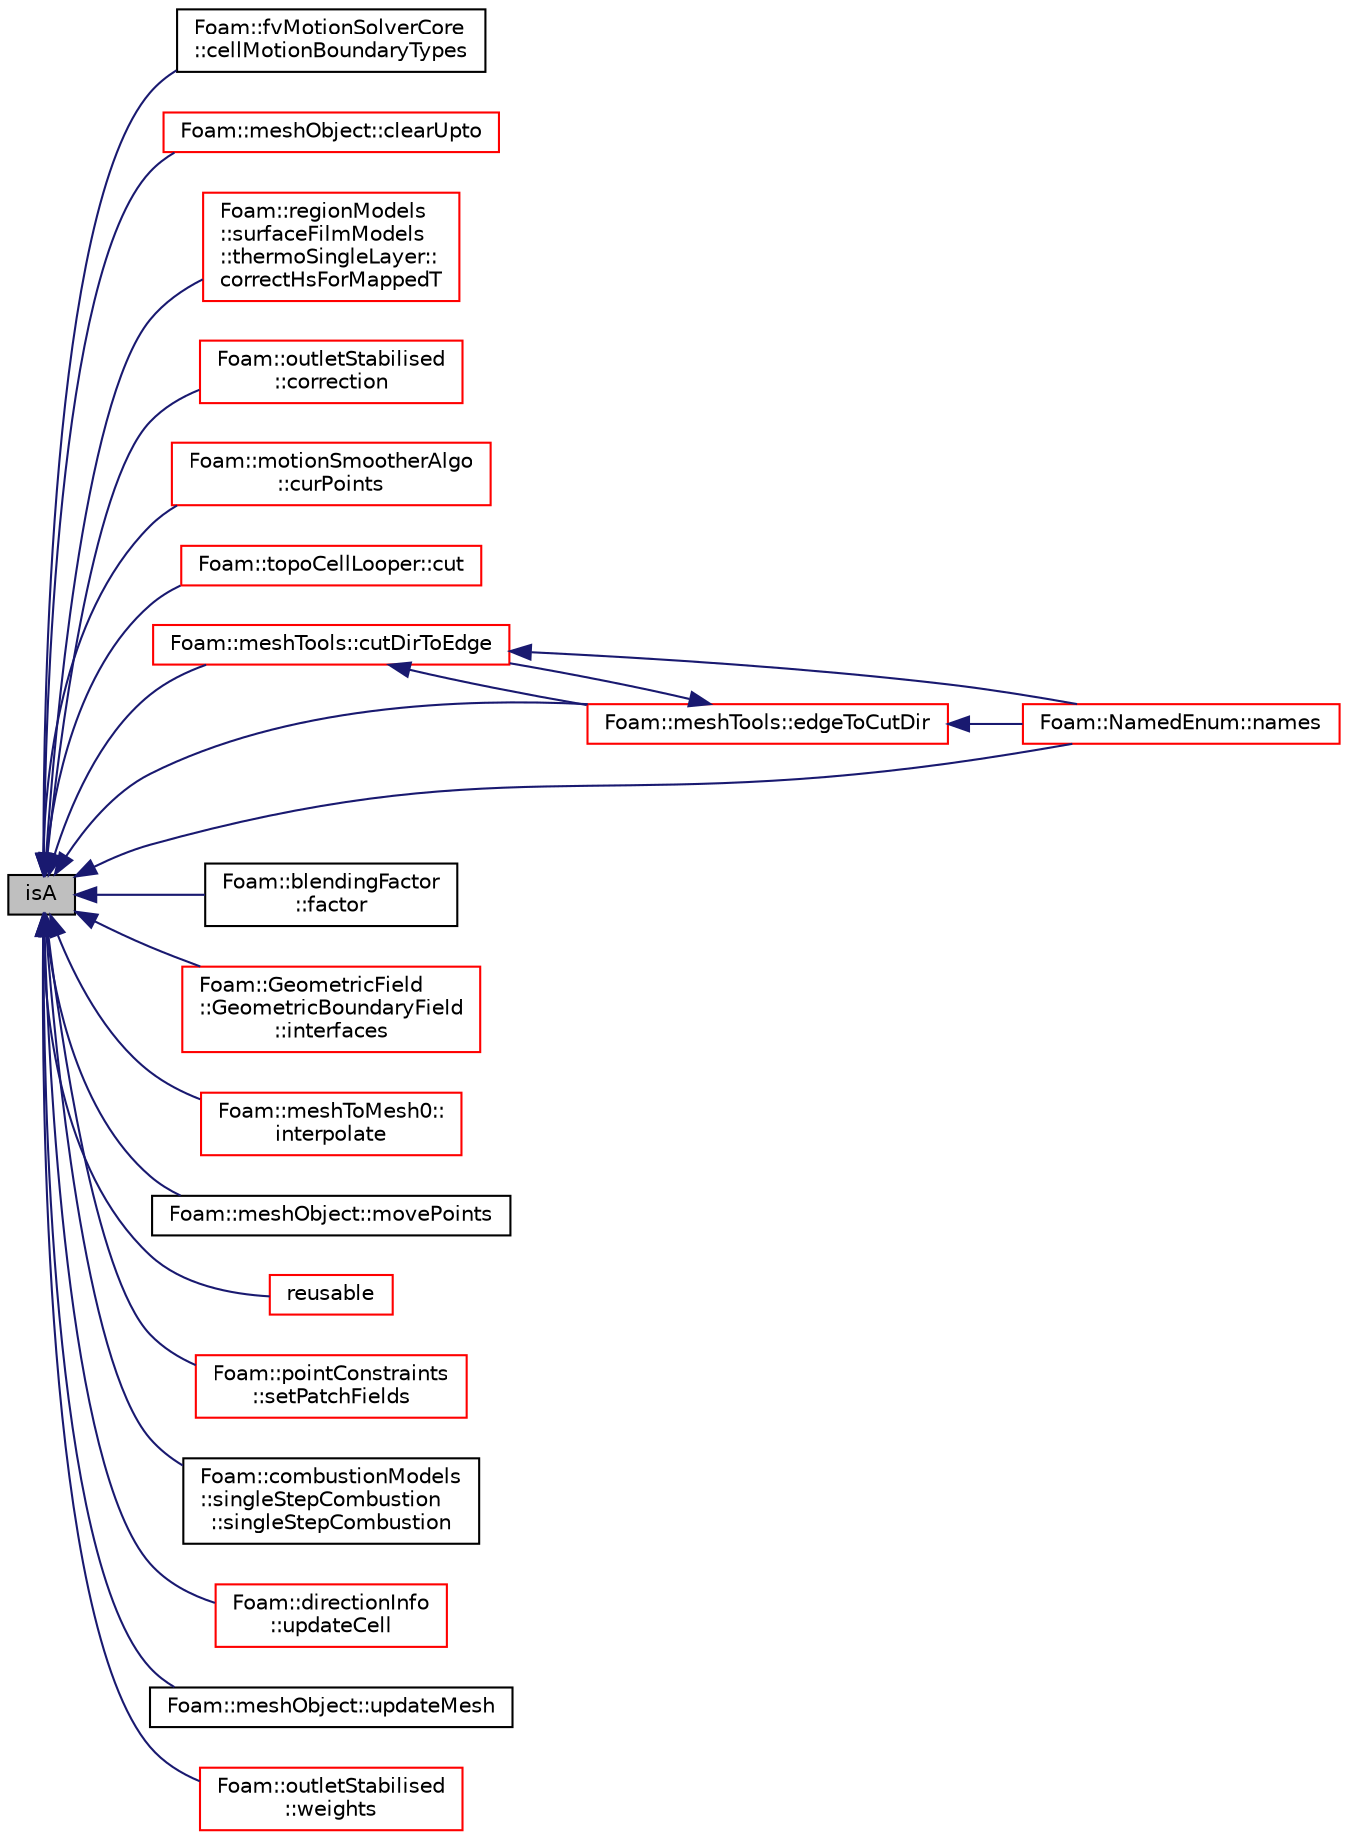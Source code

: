 digraph "isA"
{
  bgcolor="transparent";
  edge [fontname="Helvetica",fontsize="10",labelfontname="Helvetica",labelfontsize="10"];
  node [fontname="Helvetica",fontsize="10",shape=record];
  rankdir="LR";
  Node1 [label="isA",height=0.2,width=0.4,color="black", fillcolor="grey75", style="filled", fontcolor="black"];
  Node1 -> Node2 [dir="back",color="midnightblue",fontsize="10",style="solid",fontname="Helvetica"];
  Node2 [label="Foam::fvMotionSolverCore\l::cellMotionBoundaryTypes",height=0.2,width=0.4,color="black",URL="$a00896.html#a865df08dc3cc4baca8402afa7e7bcc9e"];
  Node1 -> Node3 [dir="back",color="midnightblue",fontsize="10",style="solid",fontname="Helvetica"];
  Node3 [label="Foam::meshObject::clearUpto",height=0.2,width=0.4,color="red",URL="$a01496.html#a0dc06f14bf957cd6ad1714a838338857",tooltip="Clear all meshObject derived from FromType up to (but not including) "];
  Node1 -> Node4 [dir="back",color="midnightblue",fontsize="10",style="solid",fontname="Helvetica"];
  Node4 [label="Foam::regionModels\l::surfaceFilmModels\l::thermoSingleLayer::\lcorrectHsForMappedT",height=0.2,width=0.4,color="red",URL="$a02670.html#af85199505c20475372e6e7e6f12c289f",tooltip="Correct sensible enthalpy for mapped temperature fields. "];
  Node1 -> Node5 [dir="back",color="midnightblue",fontsize="10",style="solid",fontname="Helvetica"];
  Node5 [label="Foam::outletStabilised\l::correction",height=0.2,width=0.4,color="red",URL="$a01784.html#a575a424a2a3d61de0e8d6ad368b61be1",tooltip="Return the explicit correction to the face-interpolate. "];
  Node1 -> Node6 [dir="back",color="midnightblue",fontsize="10",style="solid",fontname="Helvetica"];
  Node6 [label="Foam::motionSmootherAlgo\l::curPoints",height=0.2,width=0.4,color="red",URL="$a01560.html#a897bb9550f17845c9ab361582659cbee",tooltip="Get the current points (oldPoints+scale*displacement) "];
  Node1 -> Node7 [dir="back",color="midnightblue",fontsize="10",style="solid",fontname="Helvetica"];
  Node7 [label="Foam::topoCellLooper::cut",height=0.2,width=0.4,color="red",URL="$a02705.html#a57a0014495f8049ba5a41bc5fba01230",tooltip="Create cut along circumference of cellI. Gets current mesh cuts. "];
  Node1 -> Node8 [dir="back",color="midnightblue",fontsize="10",style="solid",fontname="Helvetica"];
  Node8 [label="Foam::meshTools::cutDirToEdge",height=0.2,width=0.4,color="red",URL="$a11013.html#a56664f3017553939ea9760e96b9e24f2",tooltip="Reverse of edgeToCutDir: given direction find edge bundle and. "];
  Node8 -> Node9 [dir="back",color="midnightblue",fontsize="10",style="solid",fontname="Helvetica"];
  Node9 [label="Foam::NamedEnum::names",height=0.2,width=0.4,color="red",URL="$a01597.html#a7350da3a0edd92cd11e6c479c9967dc8"];
  Node8 -> Node10 [dir="back",color="midnightblue",fontsize="10",style="solid",fontname="Helvetica"];
  Node10 [label="Foam::meshTools::edgeToCutDir",height=0.2,width=0.4,color="red",URL="$a11013.html#aaae026ffd1b269c8a220c6bb1bc95fa7",tooltip="Given edge on hex find all &#39;parallel&#39; (i.e. non-connected) "];
  Node10 -> Node9 [dir="back",color="midnightblue",fontsize="10",style="solid",fontname="Helvetica"];
  Node10 -> Node8 [dir="back",color="midnightblue",fontsize="10",style="solid",fontname="Helvetica"];
  Node1 -> Node10 [dir="back",color="midnightblue",fontsize="10",style="solid",fontname="Helvetica"];
  Node1 -> Node11 [dir="back",color="midnightblue",fontsize="10",style="solid",fontname="Helvetica"];
  Node11 [label="Foam::blendingFactor\l::factor",height=0.2,width=0.4,color="black",URL="$a00140.html#a7efa0a50911fc0d9fa25db037eb1c89f"];
  Node1 -> Node12 [dir="back",color="midnightblue",fontsize="10",style="solid",fontname="Helvetica"];
  Node12 [label="Foam::GeometricField\l::GeometricBoundaryField\l::interfaces",height=0.2,width=0.4,color="red",URL="$a00933.html#a3a1ef4a53bac020e201d4cb80eedd462",tooltip="Return a list of pointers for each patch field with only those. "];
  Node1 -> Node13 [dir="back",color="midnightblue",fontsize="10",style="solid",fontname="Helvetica"];
  Node13 [label="Foam::meshToMesh0::\linterpolate",height=0.2,width=0.4,color="red",URL="$a01504.html#a6fce70ab4c4920304ea62c241d81ba57",tooltip="Interpolate volume field. "];
  Node1 -> Node14 [dir="back",color="midnightblue",fontsize="10",style="solid",fontname="Helvetica"];
  Node14 [label="Foam::meshObject::movePoints",height=0.2,width=0.4,color="black",URL="$a01496.html#a1f0776a32a30d50c5b33489cb05f4d11"];
  Node1 -> Node9 [dir="back",color="midnightblue",fontsize="10",style="solid",fontname="Helvetica"];
  Node1 -> Node15 [dir="back",color="midnightblue",fontsize="10",style="solid",fontname="Helvetica"];
  Node15 [label="reusable",height=0.2,width=0.4,color="red",URL="$a10958.html#a4623ed3c14766d39485168a3676cf6b2"];
  Node1 -> Node16 [dir="back",color="midnightblue",fontsize="10",style="solid",fontname="Helvetica"];
  Node16 [label="Foam::pointConstraints\l::setPatchFields",height=0.2,width=0.4,color="red",URL="$a01904.html#a1b6bb2c50c9e39688aa71d2263865d68",tooltip="Helper: set patchField values from internal values (on. "];
  Node1 -> Node17 [dir="back",color="midnightblue",fontsize="10",style="solid",fontname="Helvetica"];
  Node17 [label="Foam::combustionModels\l::singleStepCombustion\l::singleStepCombustion",height=0.2,width=0.4,color="black",URL="$a02381.html#af3e937cb44c8c931104ec26262c7e869",tooltip="Construct from components. "];
  Node1 -> Node18 [dir="back",color="midnightblue",fontsize="10",style="solid",fontname="Helvetica"];
  Node18 [label="Foam::directionInfo\l::updateCell",height=0.2,width=0.4,color="red",URL="$a00549.html#a590b938e5b9283bf1d9f095803dba398",tooltip="Influence of neighbouring face. "];
  Node1 -> Node19 [dir="back",color="midnightblue",fontsize="10",style="solid",fontname="Helvetica"];
  Node19 [label="Foam::meshObject::updateMesh",height=0.2,width=0.4,color="black",URL="$a01496.html#a35d9e31943796db6cf19e39e089af8c2"];
  Node1 -> Node20 [dir="back",color="midnightblue",fontsize="10",style="solid",fontname="Helvetica"];
  Node20 [label="Foam::outletStabilised\l::weights",height=0.2,width=0.4,color="red",URL="$a01784.html#a845f807ae2621854059e313269e7895a",tooltip="Return the interpolation weighting factors. "];
}
